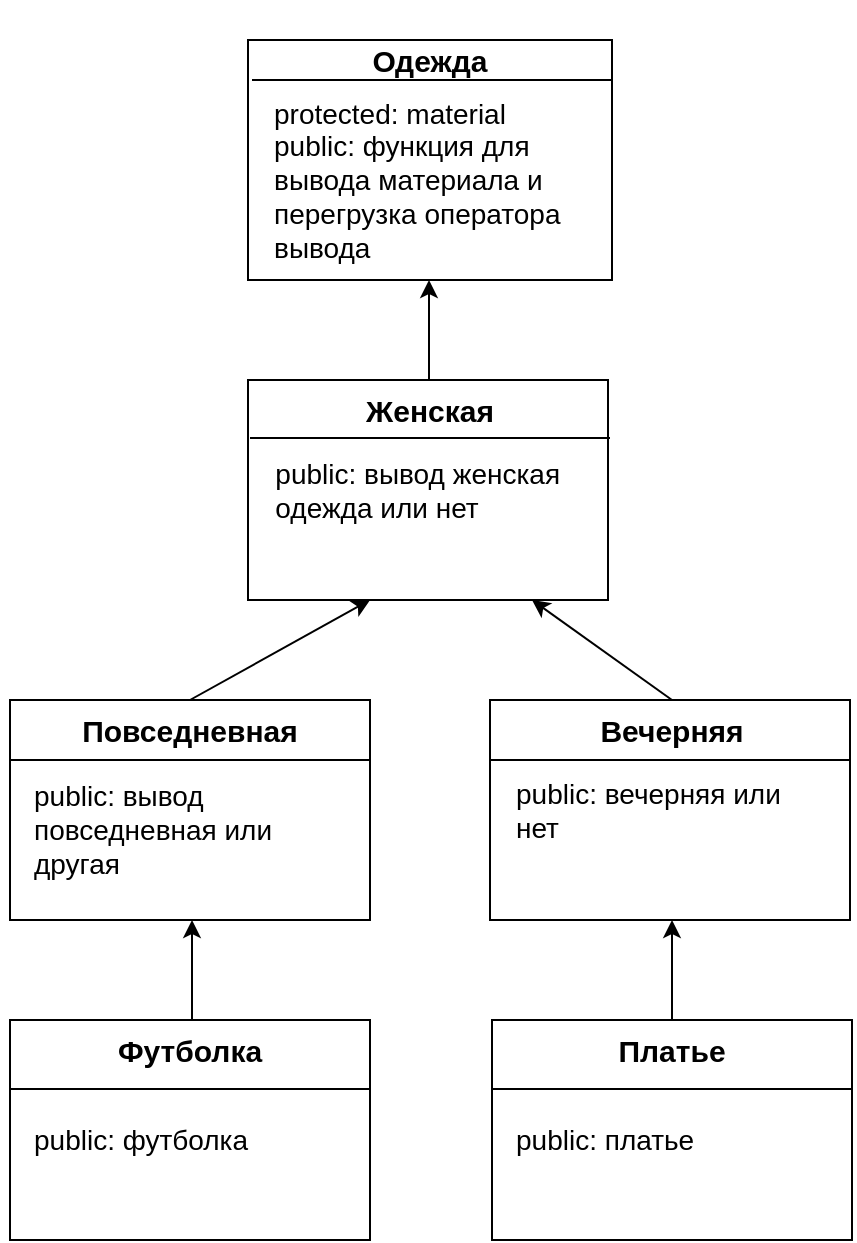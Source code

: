 <mxfile version="24.2.1" type="device">
  <diagram name="Страница — 1" id="JIFhjw-AB4dwqE-qemm8">
    <mxGraphModel dx="1114" dy="637" grid="1" gridSize="10" guides="1" tooltips="1" connect="1" arrows="1" fold="1" page="1" pageScale="1" pageWidth="827" pageHeight="1169" math="0" shadow="0">
      <root>
        <mxCell id="0" />
        <mxCell id="1" parent="0" />
        <mxCell id="mAN56RGID3uneWGihTwD-13" value="" style="rounded=0;whiteSpace=wrap;html=1;" parent="1" vertex="1">
          <mxGeometry x="219" y="370" width="180" height="110" as="geometry" />
        </mxCell>
        <mxCell id="mAN56RGID3uneWGihTwD-1" value="" style="rounded=0;whiteSpace=wrap;html=1;" parent="1" vertex="1">
          <mxGeometry x="338" y="40" width="182" height="120" as="geometry" />
        </mxCell>
        <mxCell id="mAN56RGID3uneWGihTwD-2" value="&lt;b&gt;&lt;font style=&quot;font-size: 15px;&quot;&gt;Одежда&lt;/font&gt;&lt;/b&gt;" style="text;html=1;align=center;verticalAlign=middle;whiteSpace=wrap;rounded=0;" parent="1" vertex="1">
          <mxGeometry x="369" y="20" width="120" height="60" as="geometry" />
        </mxCell>
        <mxCell id="mAN56RGID3uneWGihTwD-5" value="" style="endArrow=classic;html=1;rounded=0;" parent="1" edge="1">
          <mxGeometry width="50" height="50" relative="1" as="geometry">
            <mxPoint x="428.5" y="230" as="sourcePoint" />
            <mxPoint x="428.5" y="160" as="targetPoint" />
            <Array as="points" />
          </mxGeometry>
        </mxCell>
        <mxCell id="mAN56RGID3uneWGihTwD-9" value="&lt;font style=&quot;font-size: 14px;&quot;&gt;&amp;nbsp; &amp;nbsp;public: вывод женская&amp;nbsp; &amp;nbsp; &amp;nbsp; &amp;nbsp; &amp;nbsp;одежда или нет&lt;/font&gt;" style="rounded=0;whiteSpace=wrap;html=1;align=left;" parent="1" vertex="1">
          <mxGeometry x="338" y="210" width="180" height="110" as="geometry" />
        </mxCell>
        <mxCell id="mAN56RGID3uneWGihTwD-11" value="" style="endArrow=none;html=1;rounded=0;" parent="1" edge="1">
          <mxGeometry width="50" height="50" relative="1" as="geometry">
            <mxPoint x="340" y="60" as="sourcePoint" />
            <mxPoint x="439" y="60" as="targetPoint" />
            <Array as="points">
              <mxPoint x="350" y="60" />
              <mxPoint x="520" y="60" />
            </Array>
          </mxGeometry>
        </mxCell>
        <mxCell id="mAN56RGID3uneWGihTwD-7" value="&lt;font style=&quot;font-size: 15px;&quot;&gt;&lt;b&gt;Женская&lt;/b&gt;&lt;/font&gt;" style="text;html=1;align=center;verticalAlign=middle;whiteSpace=wrap;rounded=0;" parent="1" vertex="1">
          <mxGeometry x="399" y="210" width="60" height="30" as="geometry" />
        </mxCell>
        <mxCell id="mAN56RGID3uneWGihTwD-8" value="&lt;font size=&quot;1&quot; style=&quot;&quot;&gt;&lt;b style=&quot;font-size: 15px;&quot;&gt;Повседневная&lt;/b&gt;&lt;/font&gt;" style="text;html=1;align=center;verticalAlign=middle;whiteSpace=wrap;rounded=0;" parent="1" vertex="1">
          <mxGeometry x="214" y="360" width="190" height="50" as="geometry" />
        </mxCell>
        <mxCell id="mAN56RGID3uneWGihTwD-14" value="" style="endArrow=none;html=1;rounded=0;" parent="1" edge="1">
          <mxGeometry width="50" height="50" relative="1" as="geometry">
            <mxPoint x="339" y="239" as="sourcePoint" />
            <mxPoint x="519" y="239" as="targetPoint" />
          </mxGeometry>
        </mxCell>
        <mxCell id="mAN56RGID3uneWGihTwD-15" value="" style="endArrow=none;html=1;rounded=0;" parent="1" edge="1">
          <mxGeometry width="50" height="50" relative="1" as="geometry">
            <mxPoint x="219" y="400" as="sourcePoint" />
            <mxPoint x="399" y="400" as="targetPoint" />
          </mxGeometry>
        </mxCell>
        <mxCell id="09uM5IdEYpsqJRTho-Gx-2" value="&lt;div style=&quot;&quot;&gt;&lt;span style=&quot;font-size: 14px; background-color: initial;&quot;&gt;protected: material&lt;/span&gt;&lt;/div&gt;&lt;div style=&quot;font-size: 14px;&quot;&gt;&lt;font style=&quot;font-size: 14px;&quot;&gt;public: функция для вывода материала и перегрузка оператора вывода&lt;/font&gt;&lt;/div&gt;" style="text;html=1;align=left;verticalAlign=middle;whiteSpace=wrap;rounded=0;" vertex="1" parent="1">
          <mxGeometry x="349" y="70" width="160" height="80" as="geometry" />
        </mxCell>
        <mxCell id="09uM5IdEYpsqJRTho-Gx-3" value="" style="rounded=0;whiteSpace=wrap;html=1;" vertex="1" parent="1">
          <mxGeometry x="459" y="370" width="180" height="110" as="geometry" />
        </mxCell>
        <mxCell id="09uM5IdEYpsqJRTho-Gx-4" value="" style="endArrow=none;html=1;rounded=0;" edge="1" parent="1">
          <mxGeometry width="50" height="50" relative="1" as="geometry">
            <mxPoint x="459" y="400" as="sourcePoint" />
            <mxPoint x="639" y="400" as="targetPoint" />
          </mxGeometry>
        </mxCell>
        <mxCell id="09uM5IdEYpsqJRTho-Gx-5" value="&lt;b&gt;&lt;font style=&quot;font-size: 15px;&quot;&gt;Вечерняя&lt;/font&gt;&lt;/b&gt;" style="text;html=1;align=center;verticalAlign=middle;whiteSpace=wrap;rounded=0;" vertex="1" parent="1">
          <mxGeometry x="520" y="370" width="60" height="30" as="geometry" />
        </mxCell>
        <mxCell id="09uM5IdEYpsqJRTho-Gx-6" value="&lt;font style=&quot;font-size: 14px;&quot;&gt;public: вывод повседневная или другая&lt;/font&gt;" style="text;html=1;align=left;verticalAlign=middle;whiteSpace=wrap;rounded=0;" vertex="1" parent="1">
          <mxGeometry x="229" y="400" width="141" height="70" as="geometry" />
        </mxCell>
        <mxCell id="09uM5IdEYpsqJRTho-Gx-7" value="&lt;font style=&quot;font-size: 14px;&quot;&gt;public: вечерняя или нет&lt;/font&gt;" style="text;html=1;align=left;verticalAlign=middle;whiteSpace=wrap;rounded=0;" vertex="1" parent="1">
          <mxGeometry x="470" y="395" width="150" height="60" as="geometry" />
        </mxCell>
        <mxCell id="09uM5IdEYpsqJRTho-Gx-8" value="" style="endArrow=classic;html=1;rounded=0;exitX=0.5;exitY=0;exitDx=0;exitDy=0;" edge="1" parent="1" source="09uM5IdEYpsqJRTho-Gx-5">
          <mxGeometry width="50" height="50" relative="1" as="geometry">
            <mxPoint x="530" y="360" as="sourcePoint" />
            <mxPoint x="480" y="320" as="targetPoint" />
          </mxGeometry>
        </mxCell>
        <mxCell id="09uM5IdEYpsqJRTho-Gx-9" value="" style="endArrow=classic;html=1;rounded=0;exitX=0.5;exitY=0.2;exitDx=0;exitDy=0;exitPerimeter=0;" edge="1" parent="1" source="mAN56RGID3uneWGihTwD-8">
          <mxGeometry width="50" height="50" relative="1" as="geometry">
            <mxPoint x="349" y="370" as="sourcePoint" />
            <mxPoint x="399" y="320" as="targetPoint" />
          </mxGeometry>
        </mxCell>
        <mxCell id="09uM5IdEYpsqJRTho-Gx-10" value="" style="endArrow=classic;html=1;rounded=0;" edge="1" parent="1">
          <mxGeometry width="50" height="50" relative="1" as="geometry">
            <mxPoint x="550" y="530" as="sourcePoint" />
            <mxPoint x="550" y="480" as="targetPoint" />
          </mxGeometry>
        </mxCell>
        <mxCell id="09uM5IdEYpsqJRTho-Gx-11" value="" style="endArrow=classic;html=1;rounded=0;" edge="1" parent="1">
          <mxGeometry width="50" height="50" relative="1" as="geometry">
            <mxPoint x="310" y="530" as="sourcePoint" />
            <mxPoint x="310" y="480" as="targetPoint" />
          </mxGeometry>
        </mxCell>
        <mxCell id="09uM5IdEYpsqJRTho-Gx-13" value="" style="rounded=0;whiteSpace=wrap;html=1;" vertex="1" parent="1">
          <mxGeometry x="219" y="530" width="180" height="110" as="geometry" />
        </mxCell>
        <mxCell id="09uM5IdEYpsqJRTho-Gx-14" value="" style="endArrow=none;html=1;rounded=0;" edge="1" parent="1">
          <mxGeometry width="50" height="50" relative="1" as="geometry">
            <mxPoint x="219" y="564.5" as="sourcePoint" />
            <mxPoint x="399" y="564.5" as="targetPoint" />
          </mxGeometry>
        </mxCell>
        <mxCell id="09uM5IdEYpsqJRTho-Gx-15" value="" style="rounded=0;whiteSpace=wrap;html=1;" vertex="1" parent="1">
          <mxGeometry x="460" y="530" width="180" height="110" as="geometry" />
        </mxCell>
        <mxCell id="09uM5IdEYpsqJRTho-Gx-16" value="" style="endArrow=none;html=1;rounded=0;" edge="1" parent="1">
          <mxGeometry width="50" height="50" relative="1" as="geometry">
            <mxPoint x="460" y="564.5" as="sourcePoint" />
            <mxPoint x="640" y="564.5" as="targetPoint" />
          </mxGeometry>
        </mxCell>
        <mxCell id="09uM5IdEYpsqJRTho-Gx-17" value="&lt;font size=&quot;1&quot; style=&quot;&quot;&gt;&lt;b style=&quot;font-size: 15px;&quot;&gt;Футболка&lt;/b&gt;&lt;/font&gt;" style="text;html=1;align=center;verticalAlign=middle;whiteSpace=wrap;rounded=0;" vertex="1" parent="1">
          <mxGeometry x="279" y="530" width="60" height="30" as="geometry" />
        </mxCell>
        <mxCell id="09uM5IdEYpsqJRTho-Gx-18" value="&lt;font size=&quot;1&quot; style=&quot;&quot;&gt;&lt;b style=&quot;font-size: 15px;&quot;&gt;Платье&lt;/b&gt;&lt;/font&gt;" style="text;html=1;align=center;verticalAlign=middle;whiteSpace=wrap;rounded=0;" vertex="1" parent="1">
          <mxGeometry x="520" y="530" width="60" height="30" as="geometry" />
        </mxCell>
        <mxCell id="09uM5IdEYpsqJRTho-Gx-19" value="&lt;font style=&quot;font-size: 14px;&quot;&gt;public: футболка&lt;/font&gt;" style="text;html=1;align=left;verticalAlign=middle;whiteSpace=wrap;rounded=0;" vertex="1" parent="1">
          <mxGeometry x="229" y="560" width="130" height="60" as="geometry" />
        </mxCell>
        <mxCell id="09uM5IdEYpsqJRTho-Gx-20" value="&lt;font style=&quot;font-size: 14px;&quot;&gt;public: платье&lt;/font&gt;" style="text;html=1;align=left;verticalAlign=middle;whiteSpace=wrap;rounded=0;" vertex="1" parent="1">
          <mxGeometry x="470" y="560" width="140" height="60" as="geometry" />
        </mxCell>
      </root>
    </mxGraphModel>
  </diagram>
</mxfile>
